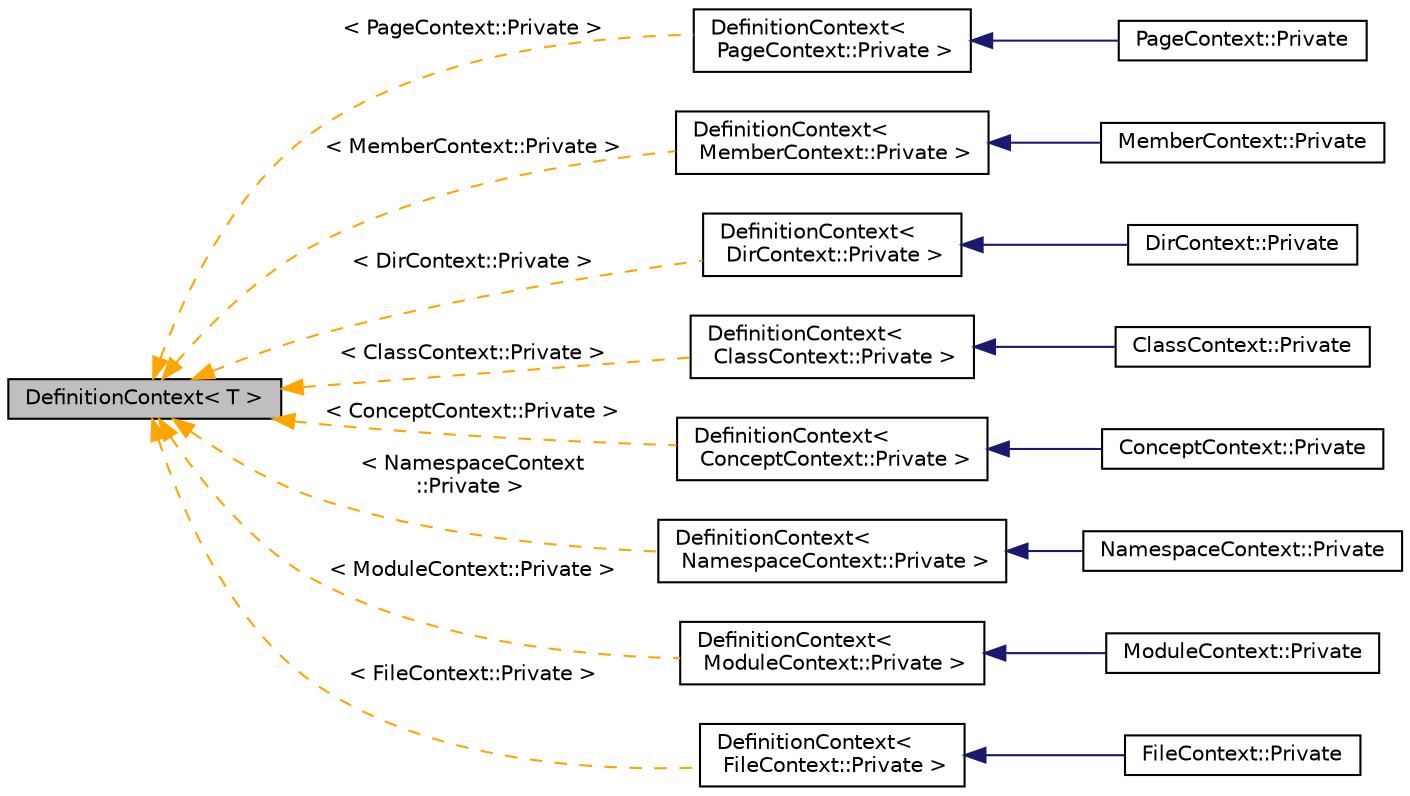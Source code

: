 digraph "DefinitionContext&lt; T &gt;"
{
 // INTERACTIVE_SVG=YES
 // LATEX_PDF_SIZE
  edge [fontname="Helvetica",fontsize="10",labelfontname="Helvetica",labelfontsize="10"];
  node [fontname="Helvetica",fontsize="10",shape=record];
  rankdir="LR";
  Node1 [label="DefinitionContext\< T \>",height=0.2,width=0.4,color="black", fillcolor="grey75", style="filled", fontcolor="black",tooltip=" "];
  Node1 -> Node2 [dir="back",color="orange",fontsize="10",style="dashed",label=" \< PageContext::Private \>" ,fontname="Helvetica"];
  Node2 [label="DefinitionContext\<\l PageContext::Private \>",height=0.2,width=0.4,color="black", fillcolor="white", style="filled",URL="$d6/d49/class_definition_context.html",tooltip=" "];
  Node2 -> Node3 [dir="back",color="midnightblue",fontsize="10",style="solid",fontname="Helvetica"];
  Node3 [label="PageContext::Private",height=0.2,width=0.4,color="black", fillcolor="white", style="filled",URL="$d3/d45/class_page_context_1_1_private.html",tooltip=" "];
  Node1 -> Node4 [dir="back",color="orange",fontsize="10",style="dashed",label=" \< MemberContext::Private \>" ,fontname="Helvetica"];
  Node4 [label="DefinitionContext\<\l MemberContext::Private \>",height=0.2,width=0.4,color="black", fillcolor="white", style="filled",URL="$d6/d49/class_definition_context.html",tooltip=" "];
  Node4 -> Node5 [dir="back",color="midnightblue",fontsize="10",style="solid",fontname="Helvetica"];
  Node5 [label="MemberContext::Private",height=0.2,width=0.4,color="black", fillcolor="white", style="filled",URL="$dd/d99/class_member_context_1_1_private.html",tooltip=" "];
  Node1 -> Node6 [dir="back",color="orange",fontsize="10",style="dashed",label=" \< DirContext::Private \>" ,fontname="Helvetica"];
  Node6 [label="DefinitionContext\<\l DirContext::Private \>",height=0.2,width=0.4,color="black", fillcolor="white", style="filled",URL="$d6/d49/class_definition_context.html",tooltip=" "];
  Node6 -> Node7 [dir="back",color="midnightblue",fontsize="10",style="solid",fontname="Helvetica"];
  Node7 [label="DirContext::Private",height=0.2,width=0.4,color="black", fillcolor="white", style="filled",URL="$dc/db1/class_dir_context_1_1_private.html",tooltip=" "];
  Node1 -> Node8 [dir="back",color="orange",fontsize="10",style="dashed",label=" \< ClassContext::Private \>" ,fontname="Helvetica"];
  Node8 [label="DefinitionContext\<\l ClassContext::Private \>",height=0.2,width=0.4,color="black", fillcolor="white", style="filled",URL="$d6/d49/class_definition_context.html",tooltip=" "];
  Node8 -> Node9 [dir="back",color="midnightblue",fontsize="10",style="solid",fontname="Helvetica"];
  Node9 [label="ClassContext::Private",height=0.2,width=0.4,color="black", fillcolor="white", style="filled",URL="$d5/d54/class_class_context_1_1_private.html",tooltip=" "];
  Node1 -> Node10 [dir="back",color="orange",fontsize="10",style="dashed",label=" \< ConceptContext::Private \>" ,fontname="Helvetica"];
  Node10 [label="DefinitionContext\<\l ConceptContext::Private \>",height=0.2,width=0.4,color="black", fillcolor="white", style="filled",URL="$d6/d49/class_definition_context.html",tooltip=" "];
  Node10 -> Node11 [dir="back",color="midnightblue",fontsize="10",style="solid",fontname="Helvetica"];
  Node11 [label="ConceptContext::Private",height=0.2,width=0.4,color="black", fillcolor="white", style="filled",URL="$d8/d61/class_concept_context_1_1_private.html",tooltip=" "];
  Node1 -> Node12 [dir="back",color="orange",fontsize="10",style="dashed",label=" \< NamespaceContext\l::Private \>" ,fontname="Helvetica"];
  Node12 [label="DefinitionContext\<\l NamespaceContext::Private \>",height=0.2,width=0.4,color="black", fillcolor="white", style="filled",URL="$d6/d49/class_definition_context.html",tooltip=" "];
  Node12 -> Node13 [dir="back",color="midnightblue",fontsize="10",style="solid",fontname="Helvetica"];
  Node13 [label="NamespaceContext::Private",height=0.2,width=0.4,color="black", fillcolor="white", style="filled",URL="$d8/dcf/class_namespace_context_1_1_private.html",tooltip=" "];
  Node1 -> Node14 [dir="back",color="orange",fontsize="10",style="dashed",label=" \< ModuleContext::Private \>" ,fontname="Helvetica"];
  Node14 [label="DefinitionContext\<\l ModuleContext::Private \>",height=0.2,width=0.4,color="black", fillcolor="white", style="filled",URL="$d6/d49/class_definition_context.html",tooltip=" "];
  Node14 -> Node15 [dir="back",color="midnightblue",fontsize="10",style="solid",fontname="Helvetica"];
  Node15 [label="ModuleContext::Private",height=0.2,width=0.4,color="black", fillcolor="white", style="filled",URL="$df/d2a/class_module_context_1_1_private.html",tooltip=" "];
  Node1 -> Node16 [dir="back",color="orange",fontsize="10",style="dashed",label=" \< FileContext::Private \>" ,fontname="Helvetica"];
  Node16 [label="DefinitionContext\<\l FileContext::Private \>",height=0.2,width=0.4,color="black", fillcolor="white", style="filled",URL="$d6/d49/class_definition_context.html",tooltip=" "];
  Node16 -> Node17 [dir="back",color="midnightblue",fontsize="10",style="solid",fontname="Helvetica"];
  Node17 [label="FileContext::Private",height=0.2,width=0.4,color="black", fillcolor="white", style="filled",URL="$d4/d72/class_file_context_1_1_private.html",tooltip=" "];
}
